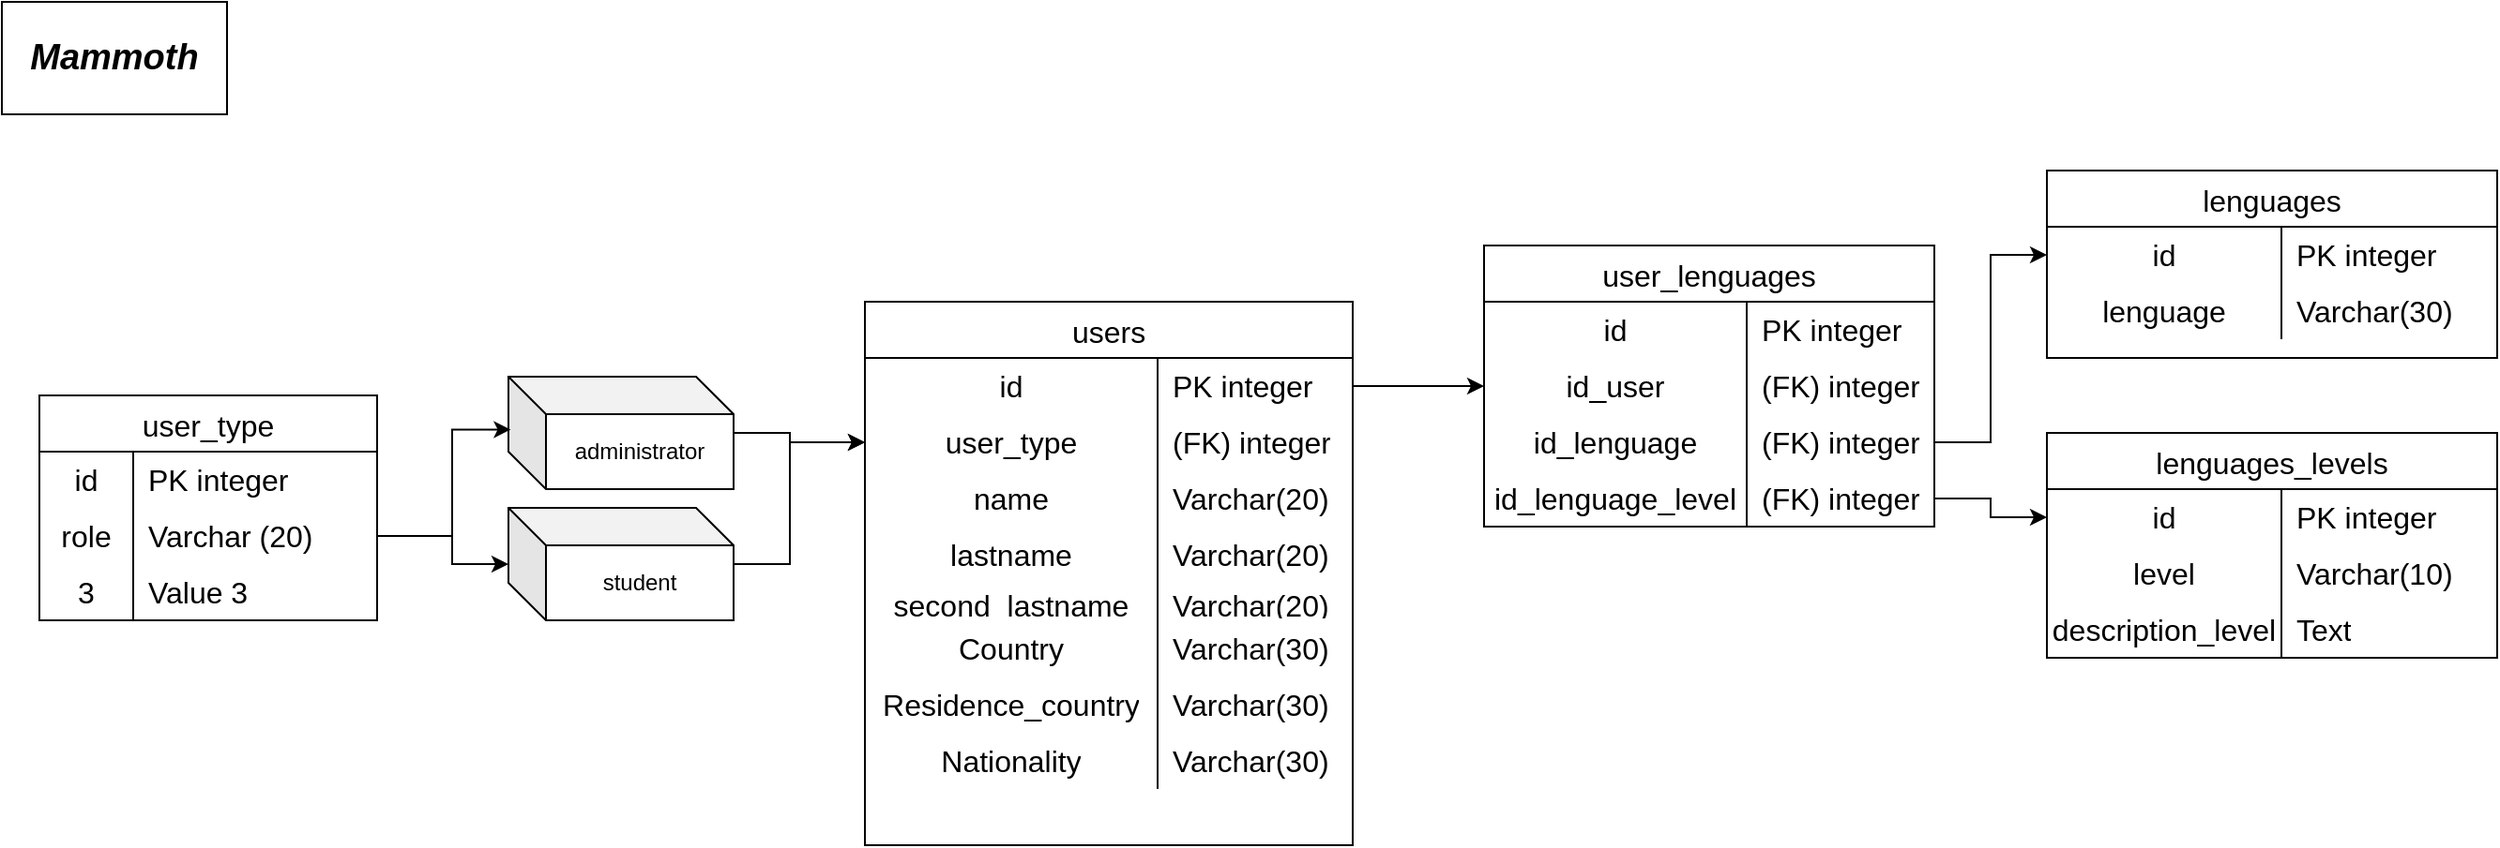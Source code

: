<mxfile version="24.3.0" type="device">
  <diagram name="Page-1" id="H3j_4r80WjKR_7mbbWKY">
    <mxGraphModel dx="1750" dy="928" grid="1" gridSize="10" guides="1" tooltips="1" connect="1" arrows="1" fold="1" page="1" pageScale="1" pageWidth="850" pageHeight="1100" math="0" shadow="0">
      <root>
        <mxCell id="0" />
        <mxCell id="1" parent="0" />
        <mxCell id="baPoiljxvEhH2WAyBj0E-1" value="&lt;font style=&quot;font-size: 19px;&quot;&gt;&lt;i&gt;&lt;b&gt;Mammoth&lt;/b&gt;&lt;/i&gt;&lt;/font&gt;" style="rounded=0;whiteSpace=wrap;html=1;" parent="1" vertex="1">
          <mxGeometry x="10" y="20" width="120" height="60" as="geometry" />
        </mxCell>
        <mxCell id="tuvgBK4_tuto2rBZXZWG-3" value="user_type" style="shape=table;startSize=30;container=1;collapsible=0;childLayout=tableLayout;fixedRows=1;rowLines=0;fontStyle=0;strokeColor=default;fontSize=16;" vertex="1" parent="1">
          <mxGeometry x="30" y="230" width="180" height="120" as="geometry" />
        </mxCell>
        <mxCell id="tuvgBK4_tuto2rBZXZWG-4" value="" style="shape=tableRow;horizontal=0;startSize=0;swimlaneHead=0;swimlaneBody=0;top=0;left=0;bottom=0;right=0;collapsible=0;dropTarget=0;fillColor=none;points=[[0,0.5],[1,0.5]];portConstraint=eastwest;strokeColor=inherit;fontSize=16;" vertex="1" parent="tuvgBK4_tuto2rBZXZWG-3">
          <mxGeometry y="30" width="180" height="30" as="geometry" />
        </mxCell>
        <mxCell id="tuvgBK4_tuto2rBZXZWG-5" value="id" style="shape=partialRectangle;html=1;whiteSpace=wrap;connectable=0;fillColor=none;top=0;left=0;bottom=0;right=0;overflow=hidden;pointerEvents=1;strokeColor=inherit;fontSize=16;" vertex="1" parent="tuvgBK4_tuto2rBZXZWG-4">
          <mxGeometry width="50" height="30" as="geometry">
            <mxRectangle width="50" height="30" as="alternateBounds" />
          </mxGeometry>
        </mxCell>
        <mxCell id="tuvgBK4_tuto2rBZXZWG-6" value="PK integer" style="shape=partialRectangle;html=1;whiteSpace=wrap;connectable=0;fillColor=none;top=0;left=0;bottom=0;right=0;align=left;spacingLeft=6;overflow=hidden;strokeColor=inherit;fontSize=16;" vertex="1" parent="tuvgBK4_tuto2rBZXZWG-4">
          <mxGeometry x="50" width="130" height="30" as="geometry">
            <mxRectangle width="130" height="30" as="alternateBounds" />
          </mxGeometry>
        </mxCell>
        <mxCell id="tuvgBK4_tuto2rBZXZWG-7" value="" style="shape=tableRow;horizontal=0;startSize=0;swimlaneHead=0;swimlaneBody=0;top=0;left=0;bottom=0;right=0;collapsible=0;dropTarget=0;fillColor=none;points=[[0,0.5],[1,0.5]];portConstraint=eastwest;strokeColor=inherit;fontSize=16;" vertex="1" parent="tuvgBK4_tuto2rBZXZWG-3">
          <mxGeometry y="60" width="180" height="30" as="geometry" />
        </mxCell>
        <mxCell id="tuvgBK4_tuto2rBZXZWG-8" value="role" style="shape=partialRectangle;html=1;whiteSpace=wrap;connectable=0;fillColor=none;top=0;left=0;bottom=0;right=0;overflow=hidden;strokeColor=inherit;fontSize=16;" vertex="1" parent="tuvgBK4_tuto2rBZXZWG-7">
          <mxGeometry width="50" height="30" as="geometry">
            <mxRectangle width="50" height="30" as="alternateBounds" />
          </mxGeometry>
        </mxCell>
        <mxCell id="tuvgBK4_tuto2rBZXZWG-9" value="Varchar (20)" style="shape=partialRectangle;html=1;whiteSpace=wrap;connectable=0;fillColor=none;top=0;left=0;bottom=0;right=0;align=left;spacingLeft=6;overflow=hidden;strokeColor=inherit;fontSize=16;" vertex="1" parent="tuvgBK4_tuto2rBZXZWG-7">
          <mxGeometry x="50" width="130" height="30" as="geometry">
            <mxRectangle width="130" height="30" as="alternateBounds" />
          </mxGeometry>
        </mxCell>
        <mxCell id="tuvgBK4_tuto2rBZXZWG-10" value="" style="shape=tableRow;horizontal=0;startSize=0;swimlaneHead=0;swimlaneBody=0;top=0;left=0;bottom=0;right=0;collapsible=0;dropTarget=0;fillColor=none;points=[[0,0.5],[1,0.5]];portConstraint=eastwest;strokeColor=inherit;fontSize=16;" vertex="1" parent="tuvgBK4_tuto2rBZXZWG-3">
          <mxGeometry y="90" width="180" height="30" as="geometry" />
        </mxCell>
        <mxCell id="tuvgBK4_tuto2rBZXZWG-11" value="3" style="shape=partialRectangle;html=1;whiteSpace=wrap;connectable=0;fillColor=none;top=0;left=0;bottom=0;right=0;overflow=hidden;strokeColor=inherit;fontSize=16;" vertex="1" parent="tuvgBK4_tuto2rBZXZWG-10">
          <mxGeometry width="50" height="30" as="geometry">
            <mxRectangle width="50" height="30" as="alternateBounds" />
          </mxGeometry>
        </mxCell>
        <mxCell id="tuvgBK4_tuto2rBZXZWG-12" value="Value 3" style="shape=partialRectangle;html=1;whiteSpace=wrap;connectable=0;fillColor=none;top=0;left=0;bottom=0;right=0;align=left;spacingLeft=6;overflow=hidden;strokeColor=inherit;fontSize=16;" vertex="1" parent="tuvgBK4_tuto2rBZXZWG-10">
          <mxGeometry x="50" width="130" height="30" as="geometry">
            <mxRectangle width="130" height="30" as="alternateBounds" />
          </mxGeometry>
        </mxCell>
        <mxCell id="tuvgBK4_tuto2rBZXZWG-66" style="edgeStyle=orthogonalEdgeStyle;rounded=0;orthogonalLoop=1;jettySize=auto;html=1;entryX=0;entryY=0.5;entryDx=0;entryDy=0;" edge="1" parent="1" source="tuvgBK4_tuto2rBZXZWG-14" target="tuvgBK4_tuto2rBZXZWG-20">
          <mxGeometry relative="1" as="geometry">
            <Array as="points">
              <mxPoint x="430" y="250" />
              <mxPoint x="430" y="255" />
            </Array>
          </mxGeometry>
        </mxCell>
        <mxCell id="tuvgBK4_tuto2rBZXZWG-14" value="administrator" style="shape=cube;whiteSpace=wrap;html=1;boundedLbl=1;backgroundOutline=1;darkOpacity=0.05;darkOpacity2=0.1;" vertex="1" parent="1">
          <mxGeometry x="280" y="220" width="120" height="60" as="geometry" />
        </mxCell>
        <mxCell id="tuvgBK4_tuto2rBZXZWG-67" style="edgeStyle=orthogonalEdgeStyle;rounded=0;orthogonalLoop=1;jettySize=auto;html=1;entryX=0;entryY=0.5;entryDx=0;entryDy=0;" edge="1" parent="1" source="tuvgBK4_tuto2rBZXZWG-15" target="tuvgBK4_tuto2rBZXZWG-20">
          <mxGeometry relative="1" as="geometry">
            <Array as="points">
              <mxPoint x="430" y="320" />
              <mxPoint x="430" y="255" />
            </Array>
          </mxGeometry>
        </mxCell>
        <mxCell id="tuvgBK4_tuto2rBZXZWG-15" value="student" style="shape=cube;whiteSpace=wrap;html=1;boundedLbl=1;backgroundOutline=1;darkOpacity=0.05;darkOpacity2=0.1;" vertex="1" parent="1">
          <mxGeometry x="280" y="290" width="120" height="60" as="geometry" />
        </mxCell>
        <mxCell id="tuvgBK4_tuto2rBZXZWG-16" value="users" style="shape=table;startSize=30;container=1;collapsible=0;childLayout=tableLayout;fixedRows=1;rowLines=0;fontStyle=0;strokeColor=default;fontSize=16;" vertex="1" parent="1">
          <mxGeometry x="470" y="180" width="260" height="290" as="geometry" />
        </mxCell>
        <mxCell id="tuvgBK4_tuto2rBZXZWG-17" value="" style="shape=tableRow;horizontal=0;startSize=0;swimlaneHead=0;swimlaneBody=0;top=0;left=0;bottom=0;right=0;collapsible=0;dropTarget=0;fillColor=none;points=[[0,0.5],[1,0.5]];portConstraint=eastwest;strokeColor=inherit;fontSize=16;" vertex="1" parent="tuvgBK4_tuto2rBZXZWG-16">
          <mxGeometry y="30" width="260" height="30" as="geometry" />
        </mxCell>
        <mxCell id="tuvgBK4_tuto2rBZXZWG-18" value="id" style="shape=partialRectangle;html=1;whiteSpace=wrap;connectable=0;fillColor=none;top=0;left=0;bottom=0;right=0;overflow=hidden;pointerEvents=1;strokeColor=inherit;fontSize=16;" vertex="1" parent="tuvgBK4_tuto2rBZXZWG-17">
          <mxGeometry width="156" height="30" as="geometry">
            <mxRectangle width="156" height="30" as="alternateBounds" />
          </mxGeometry>
        </mxCell>
        <mxCell id="tuvgBK4_tuto2rBZXZWG-19" value="PK integer" style="shape=partialRectangle;html=1;whiteSpace=wrap;connectable=0;fillColor=none;top=0;left=0;bottom=0;right=0;align=left;spacingLeft=6;overflow=hidden;strokeColor=inherit;fontSize=16;" vertex="1" parent="tuvgBK4_tuto2rBZXZWG-17">
          <mxGeometry x="156" width="104" height="30" as="geometry">
            <mxRectangle width="104" height="30" as="alternateBounds" />
          </mxGeometry>
        </mxCell>
        <mxCell id="tuvgBK4_tuto2rBZXZWG-20" value="" style="shape=tableRow;horizontal=0;startSize=0;swimlaneHead=0;swimlaneBody=0;top=0;left=0;bottom=0;right=0;collapsible=0;dropTarget=0;fillColor=none;points=[[0,0.5],[1,0.5]];portConstraint=eastwest;strokeColor=inherit;fontSize=16;" vertex="1" parent="tuvgBK4_tuto2rBZXZWG-16">
          <mxGeometry y="60" width="260" height="30" as="geometry" />
        </mxCell>
        <mxCell id="tuvgBK4_tuto2rBZXZWG-21" value="user_type" style="shape=partialRectangle;html=1;whiteSpace=wrap;connectable=0;fillColor=none;top=0;left=0;bottom=0;right=0;overflow=hidden;strokeColor=inherit;fontSize=16;" vertex="1" parent="tuvgBK4_tuto2rBZXZWG-20">
          <mxGeometry width="156" height="30" as="geometry">
            <mxRectangle width="156" height="30" as="alternateBounds" />
          </mxGeometry>
        </mxCell>
        <mxCell id="tuvgBK4_tuto2rBZXZWG-22" value="(FK) integer" style="shape=partialRectangle;html=1;whiteSpace=wrap;connectable=0;fillColor=none;top=0;left=0;bottom=0;right=0;align=left;spacingLeft=6;overflow=hidden;strokeColor=inherit;fontSize=16;" vertex="1" parent="tuvgBK4_tuto2rBZXZWG-20">
          <mxGeometry x="156" width="104" height="30" as="geometry">
            <mxRectangle width="104" height="30" as="alternateBounds" />
          </mxGeometry>
        </mxCell>
        <mxCell id="tuvgBK4_tuto2rBZXZWG-23" value="" style="shape=tableRow;horizontal=0;startSize=0;swimlaneHead=0;swimlaneBody=0;top=0;left=0;bottom=0;right=0;collapsible=0;dropTarget=0;fillColor=none;points=[[0,0.5],[1,0.5]];portConstraint=eastwest;strokeColor=inherit;fontSize=16;" vertex="1" parent="tuvgBK4_tuto2rBZXZWG-16">
          <mxGeometry y="90" width="260" height="30" as="geometry" />
        </mxCell>
        <mxCell id="tuvgBK4_tuto2rBZXZWG-24" value="name" style="shape=partialRectangle;html=1;whiteSpace=wrap;connectable=0;fillColor=none;top=0;left=0;bottom=0;right=0;overflow=hidden;strokeColor=inherit;fontSize=16;" vertex="1" parent="tuvgBK4_tuto2rBZXZWG-23">
          <mxGeometry width="156" height="30" as="geometry">
            <mxRectangle width="156" height="30" as="alternateBounds" />
          </mxGeometry>
        </mxCell>
        <mxCell id="tuvgBK4_tuto2rBZXZWG-25" value="Varchar(20)" style="shape=partialRectangle;html=1;whiteSpace=wrap;connectable=0;fillColor=none;top=0;left=0;bottom=0;right=0;align=left;spacingLeft=6;overflow=hidden;strokeColor=inherit;fontSize=16;" vertex="1" parent="tuvgBK4_tuto2rBZXZWG-23">
          <mxGeometry x="156" width="104" height="30" as="geometry">
            <mxRectangle width="104" height="30" as="alternateBounds" />
          </mxGeometry>
        </mxCell>
        <mxCell id="tuvgBK4_tuto2rBZXZWG-26" value="" style="shape=tableRow;horizontal=0;startSize=0;swimlaneHead=0;swimlaneBody=0;top=0;left=0;bottom=0;right=0;collapsible=0;dropTarget=0;fillColor=none;points=[[0,0.5],[1,0.5]];portConstraint=eastwest;strokeColor=inherit;fontSize=16;" vertex="1" parent="tuvgBK4_tuto2rBZXZWG-16">
          <mxGeometry y="120" width="260" height="30" as="geometry" />
        </mxCell>
        <mxCell id="tuvgBK4_tuto2rBZXZWG-27" value="lastname" style="shape=partialRectangle;html=1;whiteSpace=wrap;connectable=0;fillColor=none;top=0;left=0;bottom=0;right=0;overflow=hidden;strokeColor=inherit;fontSize=16;" vertex="1" parent="tuvgBK4_tuto2rBZXZWG-26">
          <mxGeometry width="156" height="30" as="geometry">
            <mxRectangle width="156" height="30" as="alternateBounds" />
          </mxGeometry>
        </mxCell>
        <mxCell id="tuvgBK4_tuto2rBZXZWG-28" value="Varchar(20)" style="shape=partialRectangle;html=1;whiteSpace=wrap;connectable=0;fillColor=none;top=0;left=0;bottom=0;right=0;align=left;spacingLeft=6;overflow=hidden;strokeColor=inherit;fontSize=16;" vertex="1" parent="tuvgBK4_tuto2rBZXZWG-26">
          <mxGeometry x="156" width="104" height="30" as="geometry">
            <mxRectangle width="104" height="30" as="alternateBounds" />
          </mxGeometry>
        </mxCell>
        <mxCell id="tuvgBK4_tuto2rBZXZWG-29" value="" style="shape=tableRow;horizontal=0;startSize=0;swimlaneHead=0;swimlaneBody=0;top=0;left=0;bottom=0;right=0;collapsible=0;dropTarget=0;fillColor=none;points=[[0,0.5],[1,0.5]];portConstraint=eastwest;strokeColor=inherit;fontSize=16;" vertex="1" parent="tuvgBK4_tuto2rBZXZWG-16">
          <mxGeometry y="150" width="260" height="20" as="geometry" />
        </mxCell>
        <mxCell id="tuvgBK4_tuto2rBZXZWG-30" value="second_lastname" style="shape=partialRectangle;html=1;whiteSpace=wrap;connectable=0;fillColor=none;top=0;left=0;bottom=0;right=0;overflow=hidden;strokeColor=inherit;fontSize=16;" vertex="1" parent="tuvgBK4_tuto2rBZXZWG-29">
          <mxGeometry width="156" height="20" as="geometry">
            <mxRectangle width="156" height="20" as="alternateBounds" />
          </mxGeometry>
        </mxCell>
        <mxCell id="tuvgBK4_tuto2rBZXZWG-31" value="Varchar(20)" style="shape=partialRectangle;html=1;whiteSpace=wrap;connectable=0;fillColor=none;top=0;left=0;bottom=0;right=0;align=left;spacingLeft=6;overflow=hidden;strokeColor=inherit;fontSize=16;" vertex="1" parent="tuvgBK4_tuto2rBZXZWG-29">
          <mxGeometry x="156" width="104" height="20" as="geometry">
            <mxRectangle width="104" height="20" as="alternateBounds" />
          </mxGeometry>
        </mxCell>
        <mxCell id="tuvgBK4_tuto2rBZXZWG-45" value="" style="shape=tableRow;horizontal=0;startSize=0;swimlaneHead=0;swimlaneBody=0;top=0;left=0;bottom=0;right=0;collapsible=0;dropTarget=0;fillColor=none;points=[[0,0.5],[1,0.5]];portConstraint=eastwest;strokeColor=inherit;fontSize=16;" vertex="1" parent="tuvgBK4_tuto2rBZXZWG-16">
          <mxGeometry y="170" width="260" height="30" as="geometry" />
        </mxCell>
        <mxCell id="tuvgBK4_tuto2rBZXZWG-46" value="Country" style="shape=partialRectangle;html=1;whiteSpace=wrap;connectable=0;fillColor=none;top=0;left=0;bottom=0;right=0;overflow=hidden;strokeColor=inherit;fontSize=16;" vertex="1" parent="tuvgBK4_tuto2rBZXZWG-45">
          <mxGeometry width="156" height="30" as="geometry">
            <mxRectangle width="156" height="30" as="alternateBounds" />
          </mxGeometry>
        </mxCell>
        <mxCell id="tuvgBK4_tuto2rBZXZWG-47" value="Varchar(30)" style="shape=partialRectangle;html=1;whiteSpace=wrap;connectable=0;fillColor=none;top=0;left=0;bottom=0;right=0;align=left;spacingLeft=6;overflow=hidden;strokeColor=inherit;fontSize=16;" vertex="1" parent="tuvgBK4_tuto2rBZXZWG-45">
          <mxGeometry x="156" width="104" height="30" as="geometry">
            <mxRectangle width="104" height="30" as="alternateBounds" />
          </mxGeometry>
        </mxCell>
        <mxCell id="tuvgBK4_tuto2rBZXZWG-48" value="" style="shape=tableRow;horizontal=0;startSize=0;swimlaneHead=0;swimlaneBody=0;top=0;left=0;bottom=0;right=0;collapsible=0;dropTarget=0;fillColor=none;points=[[0,0.5],[1,0.5]];portConstraint=eastwest;strokeColor=inherit;fontSize=16;" vertex="1" parent="tuvgBK4_tuto2rBZXZWG-16">
          <mxGeometry y="200" width="260" height="30" as="geometry" />
        </mxCell>
        <mxCell id="tuvgBK4_tuto2rBZXZWG-49" value="Residence_country" style="shape=partialRectangle;html=1;whiteSpace=wrap;connectable=0;fillColor=none;top=0;left=0;bottom=0;right=0;overflow=hidden;strokeColor=inherit;fontSize=16;" vertex="1" parent="tuvgBK4_tuto2rBZXZWG-48">
          <mxGeometry width="156" height="30" as="geometry">
            <mxRectangle width="156" height="30" as="alternateBounds" />
          </mxGeometry>
        </mxCell>
        <mxCell id="tuvgBK4_tuto2rBZXZWG-50" value="Varchar(30)" style="shape=partialRectangle;html=1;whiteSpace=wrap;connectable=0;fillColor=none;top=0;left=0;bottom=0;right=0;align=left;spacingLeft=6;overflow=hidden;strokeColor=inherit;fontSize=16;" vertex="1" parent="tuvgBK4_tuto2rBZXZWG-48">
          <mxGeometry x="156" width="104" height="30" as="geometry">
            <mxRectangle width="104" height="30" as="alternateBounds" />
          </mxGeometry>
        </mxCell>
        <mxCell id="tuvgBK4_tuto2rBZXZWG-51" value="" style="shape=tableRow;horizontal=0;startSize=0;swimlaneHead=0;swimlaneBody=0;top=0;left=0;bottom=0;right=0;collapsible=0;dropTarget=0;fillColor=none;points=[[0,0.5],[1,0.5]];portConstraint=eastwest;strokeColor=inherit;fontSize=16;" vertex="1" parent="tuvgBK4_tuto2rBZXZWG-16">
          <mxGeometry y="230" width="260" height="30" as="geometry" />
        </mxCell>
        <mxCell id="tuvgBK4_tuto2rBZXZWG-52" value="Nationality" style="shape=partialRectangle;html=1;whiteSpace=wrap;connectable=0;fillColor=none;top=0;left=0;bottom=0;right=0;overflow=hidden;strokeColor=inherit;fontSize=16;" vertex="1" parent="tuvgBK4_tuto2rBZXZWG-51">
          <mxGeometry width="156" height="30" as="geometry">
            <mxRectangle width="156" height="30" as="alternateBounds" />
          </mxGeometry>
        </mxCell>
        <mxCell id="tuvgBK4_tuto2rBZXZWG-53" value="Varchar(30)" style="shape=partialRectangle;html=1;whiteSpace=wrap;connectable=0;fillColor=none;top=0;left=0;bottom=0;right=0;align=left;spacingLeft=6;overflow=hidden;strokeColor=inherit;fontSize=16;" vertex="1" parent="tuvgBK4_tuto2rBZXZWG-51">
          <mxGeometry x="156" width="104" height="30" as="geometry">
            <mxRectangle width="104" height="30" as="alternateBounds" />
          </mxGeometry>
        </mxCell>
        <mxCell id="tuvgBK4_tuto2rBZXZWG-35" value="user_lenguages" style="shape=table;startSize=30;container=1;collapsible=0;childLayout=tableLayout;fixedRows=1;rowLines=0;fontStyle=0;strokeColor=default;fontSize=16;" vertex="1" parent="1">
          <mxGeometry x="800" y="150" width="240" height="150" as="geometry" />
        </mxCell>
        <mxCell id="tuvgBK4_tuto2rBZXZWG-36" value="" style="shape=tableRow;horizontal=0;startSize=0;swimlaneHead=0;swimlaneBody=0;top=0;left=0;bottom=0;right=0;collapsible=0;dropTarget=0;fillColor=none;points=[[0,0.5],[1,0.5]];portConstraint=eastwest;strokeColor=inherit;fontSize=16;" vertex="1" parent="tuvgBK4_tuto2rBZXZWG-35">
          <mxGeometry y="30" width="240" height="30" as="geometry" />
        </mxCell>
        <mxCell id="tuvgBK4_tuto2rBZXZWG-37" value="id" style="shape=partialRectangle;html=1;whiteSpace=wrap;connectable=0;fillColor=none;top=0;left=0;bottom=0;right=0;overflow=hidden;pointerEvents=1;strokeColor=inherit;fontSize=16;" vertex="1" parent="tuvgBK4_tuto2rBZXZWG-36">
          <mxGeometry width="140" height="30" as="geometry">
            <mxRectangle width="140" height="30" as="alternateBounds" />
          </mxGeometry>
        </mxCell>
        <mxCell id="tuvgBK4_tuto2rBZXZWG-38" value="PK integer" style="shape=partialRectangle;html=1;whiteSpace=wrap;connectable=0;fillColor=none;top=0;left=0;bottom=0;right=0;align=left;spacingLeft=6;overflow=hidden;strokeColor=inherit;fontSize=16;" vertex="1" parent="tuvgBK4_tuto2rBZXZWG-36">
          <mxGeometry x="140" width="100" height="30" as="geometry">
            <mxRectangle width="100" height="30" as="alternateBounds" />
          </mxGeometry>
        </mxCell>
        <mxCell id="tuvgBK4_tuto2rBZXZWG-39" value="" style="shape=tableRow;horizontal=0;startSize=0;swimlaneHead=0;swimlaneBody=0;top=0;left=0;bottom=0;right=0;collapsible=0;dropTarget=0;fillColor=none;points=[[0,0.5],[1,0.5]];portConstraint=eastwest;strokeColor=inherit;fontSize=16;" vertex="1" parent="tuvgBK4_tuto2rBZXZWG-35">
          <mxGeometry y="60" width="240" height="30" as="geometry" />
        </mxCell>
        <mxCell id="tuvgBK4_tuto2rBZXZWG-40" value="id_user" style="shape=partialRectangle;html=1;whiteSpace=wrap;connectable=0;fillColor=none;top=0;left=0;bottom=0;right=0;overflow=hidden;strokeColor=inherit;fontSize=16;" vertex="1" parent="tuvgBK4_tuto2rBZXZWG-39">
          <mxGeometry width="140" height="30" as="geometry">
            <mxRectangle width="140" height="30" as="alternateBounds" />
          </mxGeometry>
        </mxCell>
        <mxCell id="tuvgBK4_tuto2rBZXZWG-41" value="(FK) integer" style="shape=partialRectangle;html=1;whiteSpace=wrap;connectable=0;fillColor=none;top=0;left=0;bottom=0;right=0;align=left;spacingLeft=6;overflow=hidden;strokeColor=inherit;fontSize=16;" vertex="1" parent="tuvgBK4_tuto2rBZXZWG-39">
          <mxGeometry x="140" width="100" height="30" as="geometry">
            <mxRectangle width="100" height="30" as="alternateBounds" />
          </mxGeometry>
        </mxCell>
        <mxCell id="tuvgBK4_tuto2rBZXZWG-42" value="" style="shape=tableRow;horizontal=0;startSize=0;swimlaneHead=0;swimlaneBody=0;top=0;left=0;bottom=0;right=0;collapsible=0;dropTarget=0;fillColor=none;points=[[0,0.5],[1,0.5]];portConstraint=eastwest;strokeColor=inherit;fontSize=16;" vertex="1" parent="tuvgBK4_tuto2rBZXZWG-35">
          <mxGeometry y="90" width="240" height="30" as="geometry" />
        </mxCell>
        <mxCell id="tuvgBK4_tuto2rBZXZWG-43" value="id_lenguage" style="shape=partialRectangle;html=1;whiteSpace=wrap;connectable=0;fillColor=none;top=0;left=0;bottom=0;right=0;overflow=hidden;strokeColor=inherit;fontSize=16;" vertex="1" parent="tuvgBK4_tuto2rBZXZWG-42">
          <mxGeometry width="140" height="30" as="geometry">
            <mxRectangle width="140" height="30" as="alternateBounds" />
          </mxGeometry>
        </mxCell>
        <mxCell id="tuvgBK4_tuto2rBZXZWG-44" value="(FK) integer" style="shape=partialRectangle;html=1;whiteSpace=wrap;connectable=0;fillColor=none;top=0;left=0;bottom=0;right=0;align=left;spacingLeft=6;overflow=hidden;strokeColor=inherit;fontSize=16;" vertex="1" parent="tuvgBK4_tuto2rBZXZWG-42">
          <mxGeometry x="140" width="100" height="30" as="geometry">
            <mxRectangle width="100" height="30" as="alternateBounds" />
          </mxGeometry>
        </mxCell>
        <mxCell id="tuvgBK4_tuto2rBZXZWG-79" value="" style="shape=tableRow;horizontal=0;startSize=0;swimlaneHead=0;swimlaneBody=0;top=0;left=0;bottom=0;right=0;collapsible=0;dropTarget=0;fillColor=none;points=[[0,0.5],[1,0.5]];portConstraint=eastwest;strokeColor=inherit;fontSize=16;" vertex="1" parent="tuvgBK4_tuto2rBZXZWG-35">
          <mxGeometry y="120" width="240" height="30" as="geometry" />
        </mxCell>
        <mxCell id="tuvgBK4_tuto2rBZXZWG-80" value="id_lenguage_level" style="shape=partialRectangle;html=1;whiteSpace=wrap;connectable=0;fillColor=none;top=0;left=0;bottom=0;right=0;overflow=hidden;strokeColor=inherit;fontSize=16;" vertex="1" parent="tuvgBK4_tuto2rBZXZWG-79">
          <mxGeometry width="140" height="30" as="geometry">
            <mxRectangle width="140" height="30" as="alternateBounds" />
          </mxGeometry>
        </mxCell>
        <mxCell id="tuvgBK4_tuto2rBZXZWG-81" value="(FK) integer" style="shape=partialRectangle;html=1;whiteSpace=wrap;connectable=0;fillColor=none;top=0;left=0;bottom=0;right=0;align=left;spacingLeft=6;overflow=hidden;strokeColor=inherit;fontSize=16;" vertex="1" parent="tuvgBK4_tuto2rBZXZWG-79">
          <mxGeometry x="140" width="100" height="30" as="geometry">
            <mxRectangle width="100" height="30" as="alternateBounds" />
          </mxGeometry>
        </mxCell>
        <mxCell id="tuvgBK4_tuto2rBZXZWG-54" value="lenguages_levels" style="shape=table;startSize=30;container=1;collapsible=0;childLayout=tableLayout;fixedRows=1;rowLines=0;fontStyle=0;strokeColor=default;fontSize=16;" vertex="1" parent="1">
          <mxGeometry x="1100" y="250" width="240" height="120" as="geometry" />
        </mxCell>
        <mxCell id="tuvgBK4_tuto2rBZXZWG-55" value="" style="shape=tableRow;horizontal=0;startSize=0;swimlaneHead=0;swimlaneBody=0;top=0;left=0;bottom=0;right=0;collapsible=0;dropTarget=0;fillColor=none;points=[[0,0.5],[1,0.5]];portConstraint=eastwest;strokeColor=inherit;fontSize=16;" vertex="1" parent="tuvgBK4_tuto2rBZXZWG-54">
          <mxGeometry y="30" width="240" height="30" as="geometry" />
        </mxCell>
        <mxCell id="tuvgBK4_tuto2rBZXZWG-56" value="id" style="shape=partialRectangle;html=1;whiteSpace=wrap;connectable=0;fillColor=none;top=0;left=0;bottom=0;right=0;overflow=hidden;pointerEvents=1;strokeColor=inherit;fontSize=16;" vertex="1" parent="tuvgBK4_tuto2rBZXZWG-55">
          <mxGeometry width="125" height="30" as="geometry">
            <mxRectangle width="125" height="30" as="alternateBounds" />
          </mxGeometry>
        </mxCell>
        <mxCell id="tuvgBK4_tuto2rBZXZWG-57" value="PK integer" style="shape=partialRectangle;html=1;whiteSpace=wrap;connectable=0;fillColor=none;top=0;left=0;bottom=0;right=0;align=left;spacingLeft=6;overflow=hidden;strokeColor=inherit;fontSize=16;" vertex="1" parent="tuvgBK4_tuto2rBZXZWG-55">
          <mxGeometry x="125" width="115" height="30" as="geometry">
            <mxRectangle width="115" height="30" as="alternateBounds" />
          </mxGeometry>
        </mxCell>
        <mxCell id="tuvgBK4_tuto2rBZXZWG-58" value="" style="shape=tableRow;horizontal=0;startSize=0;swimlaneHead=0;swimlaneBody=0;top=0;left=0;bottom=0;right=0;collapsible=0;dropTarget=0;fillColor=none;points=[[0,0.5],[1,0.5]];portConstraint=eastwest;strokeColor=inherit;fontSize=16;" vertex="1" parent="tuvgBK4_tuto2rBZXZWG-54">
          <mxGeometry y="60" width="240" height="30" as="geometry" />
        </mxCell>
        <mxCell id="tuvgBK4_tuto2rBZXZWG-59" value="level" style="shape=partialRectangle;html=1;whiteSpace=wrap;connectable=0;fillColor=none;top=0;left=0;bottom=0;right=0;overflow=hidden;strokeColor=inherit;fontSize=16;" vertex="1" parent="tuvgBK4_tuto2rBZXZWG-58">
          <mxGeometry width="125" height="30" as="geometry">
            <mxRectangle width="125" height="30" as="alternateBounds" />
          </mxGeometry>
        </mxCell>
        <mxCell id="tuvgBK4_tuto2rBZXZWG-60" value="Varchar(10)" style="shape=partialRectangle;html=1;whiteSpace=wrap;connectable=0;fillColor=none;top=0;left=0;bottom=0;right=0;align=left;spacingLeft=6;overflow=hidden;strokeColor=inherit;fontSize=16;" vertex="1" parent="tuvgBK4_tuto2rBZXZWG-58">
          <mxGeometry x="125" width="115" height="30" as="geometry">
            <mxRectangle width="115" height="30" as="alternateBounds" />
          </mxGeometry>
        </mxCell>
        <mxCell id="tuvgBK4_tuto2rBZXZWG-61" value="" style="shape=tableRow;horizontal=0;startSize=0;swimlaneHead=0;swimlaneBody=0;top=0;left=0;bottom=0;right=0;collapsible=0;dropTarget=0;fillColor=none;points=[[0,0.5],[1,0.5]];portConstraint=eastwest;strokeColor=inherit;fontSize=16;" vertex="1" parent="tuvgBK4_tuto2rBZXZWG-54">
          <mxGeometry y="90" width="240" height="30" as="geometry" />
        </mxCell>
        <mxCell id="tuvgBK4_tuto2rBZXZWG-62" value="description_level" style="shape=partialRectangle;html=1;whiteSpace=wrap;connectable=0;fillColor=none;top=0;left=0;bottom=0;right=0;overflow=hidden;strokeColor=inherit;fontSize=16;" vertex="1" parent="tuvgBK4_tuto2rBZXZWG-61">
          <mxGeometry width="125" height="30" as="geometry">
            <mxRectangle width="125" height="30" as="alternateBounds" />
          </mxGeometry>
        </mxCell>
        <mxCell id="tuvgBK4_tuto2rBZXZWG-63" value="Text" style="shape=partialRectangle;html=1;whiteSpace=wrap;connectable=0;fillColor=none;top=0;left=0;bottom=0;right=0;align=left;spacingLeft=6;overflow=hidden;strokeColor=inherit;fontSize=16;" vertex="1" parent="tuvgBK4_tuto2rBZXZWG-61">
          <mxGeometry x="125" width="115" height="30" as="geometry">
            <mxRectangle width="115" height="30" as="alternateBounds" />
          </mxGeometry>
        </mxCell>
        <mxCell id="tuvgBK4_tuto2rBZXZWG-64" style="edgeStyle=orthogonalEdgeStyle;rounded=0;orthogonalLoop=1;jettySize=auto;html=1;entryX=0.01;entryY=0.47;entryDx=0;entryDy=0;entryPerimeter=0;" edge="1" parent="1" source="tuvgBK4_tuto2rBZXZWG-7" target="tuvgBK4_tuto2rBZXZWG-14">
          <mxGeometry relative="1" as="geometry">
            <Array as="points">
              <mxPoint x="250" y="305" />
              <mxPoint x="250" y="248" />
            </Array>
          </mxGeometry>
        </mxCell>
        <mxCell id="tuvgBK4_tuto2rBZXZWG-65" style="edgeStyle=orthogonalEdgeStyle;rounded=0;orthogonalLoop=1;jettySize=auto;html=1;" edge="1" parent="1" source="tuvgBK4_tuto2rBZXZWG-7" target="tuvgBK4_tuto2rBZXZWG-15">
          <mxGeometry relative="1" as="geometry">
            <Array as="points">
              <mxPoint x="250" y="305" />
              <mxPoint x="250" y="320" />
            </Array>
          </mxGeometry>
        </mxCell>
        <mxCell id="tuvgBK4_tuto2rBZXZWG-68" style="edgeStyle=orthogonalEdgeStyle;rounded=0;orthogonalLoop=1;jettySize=auto;html=1;entryX=0;entryY=0.5;entryDx=0;entryDy=0;" edge="1" parent="1" source="tuvgBK4_tuto2rBZXZWG-17" target="tuvgBK4_tuto2rBZXZWG-39">
          <mxGeometry relative="1" as="geometry" />
        </mxCell>
        <mxCell id="tuvgBK4_tuto2rBZXZWG-69" value="lenguages" style="shape=table;startSize=30;container=1;collapsible=0;childLayout=tableLayout;fixedRows=1;rowLines=0;fontStyle=0;strokeColor=default;fontSize=16;" vertex="1" parent="1">
          <mxGeometry x="1100" y="110" width="240" height="100" as="geometry" />
        </mxCell>
        <mxCell id="tuvgBK4_tuto2rBZXZWG-70" value="" style="shape=tableRow;horizontal=0;startSize=0;swimlaneHead=0;swimlaneBody=0;top=0;left=0;bottom=0;right=0;collapsible=0;dropTarget=0;fillColor=none;points=[[0,0.5],[1,0.5]];portConstraint=eastwest;strokeColor=inherit;fontSize=16;" vertex="1" parent="tuvgBK4_tuto2rBZXZWG-69">
          <mxGeometry y="30" width="240" height="30" as="geometry" />
        </mxCell>
        <mxCell id="tuvgBK4_tuto2rBZXZWG-71" value="id" style="shape=partialRectangle;html=1;whiteSpace=wrap;connectable=0;fillColor=none;top=0;left=0;bottom=0;right=0;overflow=hidden;pointerEvents=1;strokeColor=inherit;fontSize=16;" vertex="1" parent="tuvgBK4_tuto2rBZXZWG-70">
          <mxGeometry width="125" height="30" as="geometry">
            <mxRectangle width="125" height="30" as="alternateBounds" />
          </mxGeometry>
        </mxCell>
        <mxCell id="tuvgBK4_tuto2rBZXZWG-72" value="PK integer" style="shape=partialRectangle;html=1;whiteSpace=wrap;connectable=0;fillColor=none;top=0;left=0;bottom=0;right=0;align=left;spacingLeft=6;overflow=hidden;strokeColor=inherit;fontSize=16;" vertex="1" parent="tuvgBK4_tuto2rBZXZWG-70">
          <mxGeometry x="125" width="115" height="30" as="geometry">
            <mxRectangle width="115" height="30" as="alternateBounds" />
          </mxGeometry>
        </mxCell>
        <mxCell id="tuvgBK4_tuto2rBZXZWG-73" value="" style="shape=tableRow;horizontal=0;startSize=0;swimlaneHead=0;swimlaneBody=0;top=0;left=0;bottom=0;right=0;collapsible=0;dropTarget=0;fillColor=none;points=[[0,0.5],[1,0.5]];portConstraint=eastwest;strokeColor=inherit;fontSize=16;" vertex="1" parent="tuvgBK4_tuto2rBZXZWG-69">
          <mxGeometry y="60" width="240" height="30" as="geometry" />
        </mxCell>
        <mxCell id="tuvgBK4_tuto2rBZXZWG-74" value="lenguage" style="shape=partialRectangle;html=1;whiteSpace=wrap;connectable=0;fillColor=none;top=0;left=0;bottom=0;right=0;overflow=hidden;strokeColor=inherit;fontSize=16;" vertex="1" parent="tuvgBK4_tuto2rBZXZWG-73">
          <mxGeometry width="125" height="30" as="geometry">
            <mxRectangle width="125" height="30" as="alternateBounds" />
          </mxGeometry>
        </mxCell>
        <mxCell id="tuvgBK4_tuto2rBZXZWG-75" value="Varchar(30)" style="shape=partialRectangle;html=1;whiteSpace=wrap;connectable=0;fillColor=none;top=0;left=0;bottom=0;right=0;align=left;spacingLeft=6;overflow=hidden;strokeColor=inherit;fontSize=16;" vertex="1" parent="tuvgBK4_tuto2rBZXZWG-73">
          <mxGeometry x="125" width="115" height="30" as="geometry">
            <mxRectangle width="115" height="30" as="alternateBounds" />
          </mxGeometry>
        </mxCell>
        <mxCell id="tuvgBK4_tuto2rBZXZWG-82" style="edgeStyle=orthogonalEdgeStyle;rounded=0;orthogonalLoop=1;jettySize=auto;html=1;entryX=0;entryY=0.5;entryDx=0;entryDy=0;" edge="1" parent="1" source="tuvgBK4_tuto2rBZXZWG-42" target="tuvgBK4_tuto2rBZXZWG-70">
          <mxGeometry relative="1" as="geometry" />
        </mxCell>
        <mxCell id="tuvgBK4_tuto2rBZXZWG-83" style="edgeStyle=orthogonalEdgeStyle;rounded=0;orthogonalLoop=1;jettySize=auto;html=1;entryX=0;entryY=0.5;entryDx=0;entryDy=0;" edge="1" parent="1" source="tuvgBK4_tuto2rBZXZWG-79" target="tuvgBK4_tuto2rBZXZWG-55">
          <mxGeometry relative="1" as="geometry" />
        </mxCell>
      </root>
    </mxGraphModel>
  </diagram>
</mxfile>
